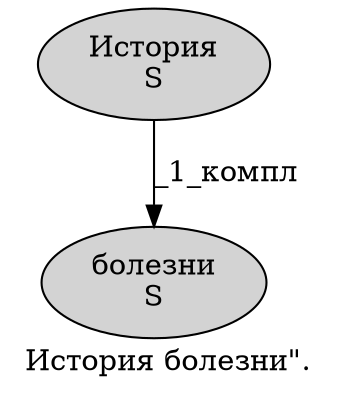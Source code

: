 digraph SENTENCE_1042 {
	graph [label="История болезни\"."]
	node [style=filled]
		0 [label="История
S" color="" fillcolor=lightgray penwidth=1 shape=ellipse]
		1 [label="болезни
S" color="" fillcolor=lightgray penwidth=1 shape=ellipse]
			0 -> 1 [label="_1_компл"]
}